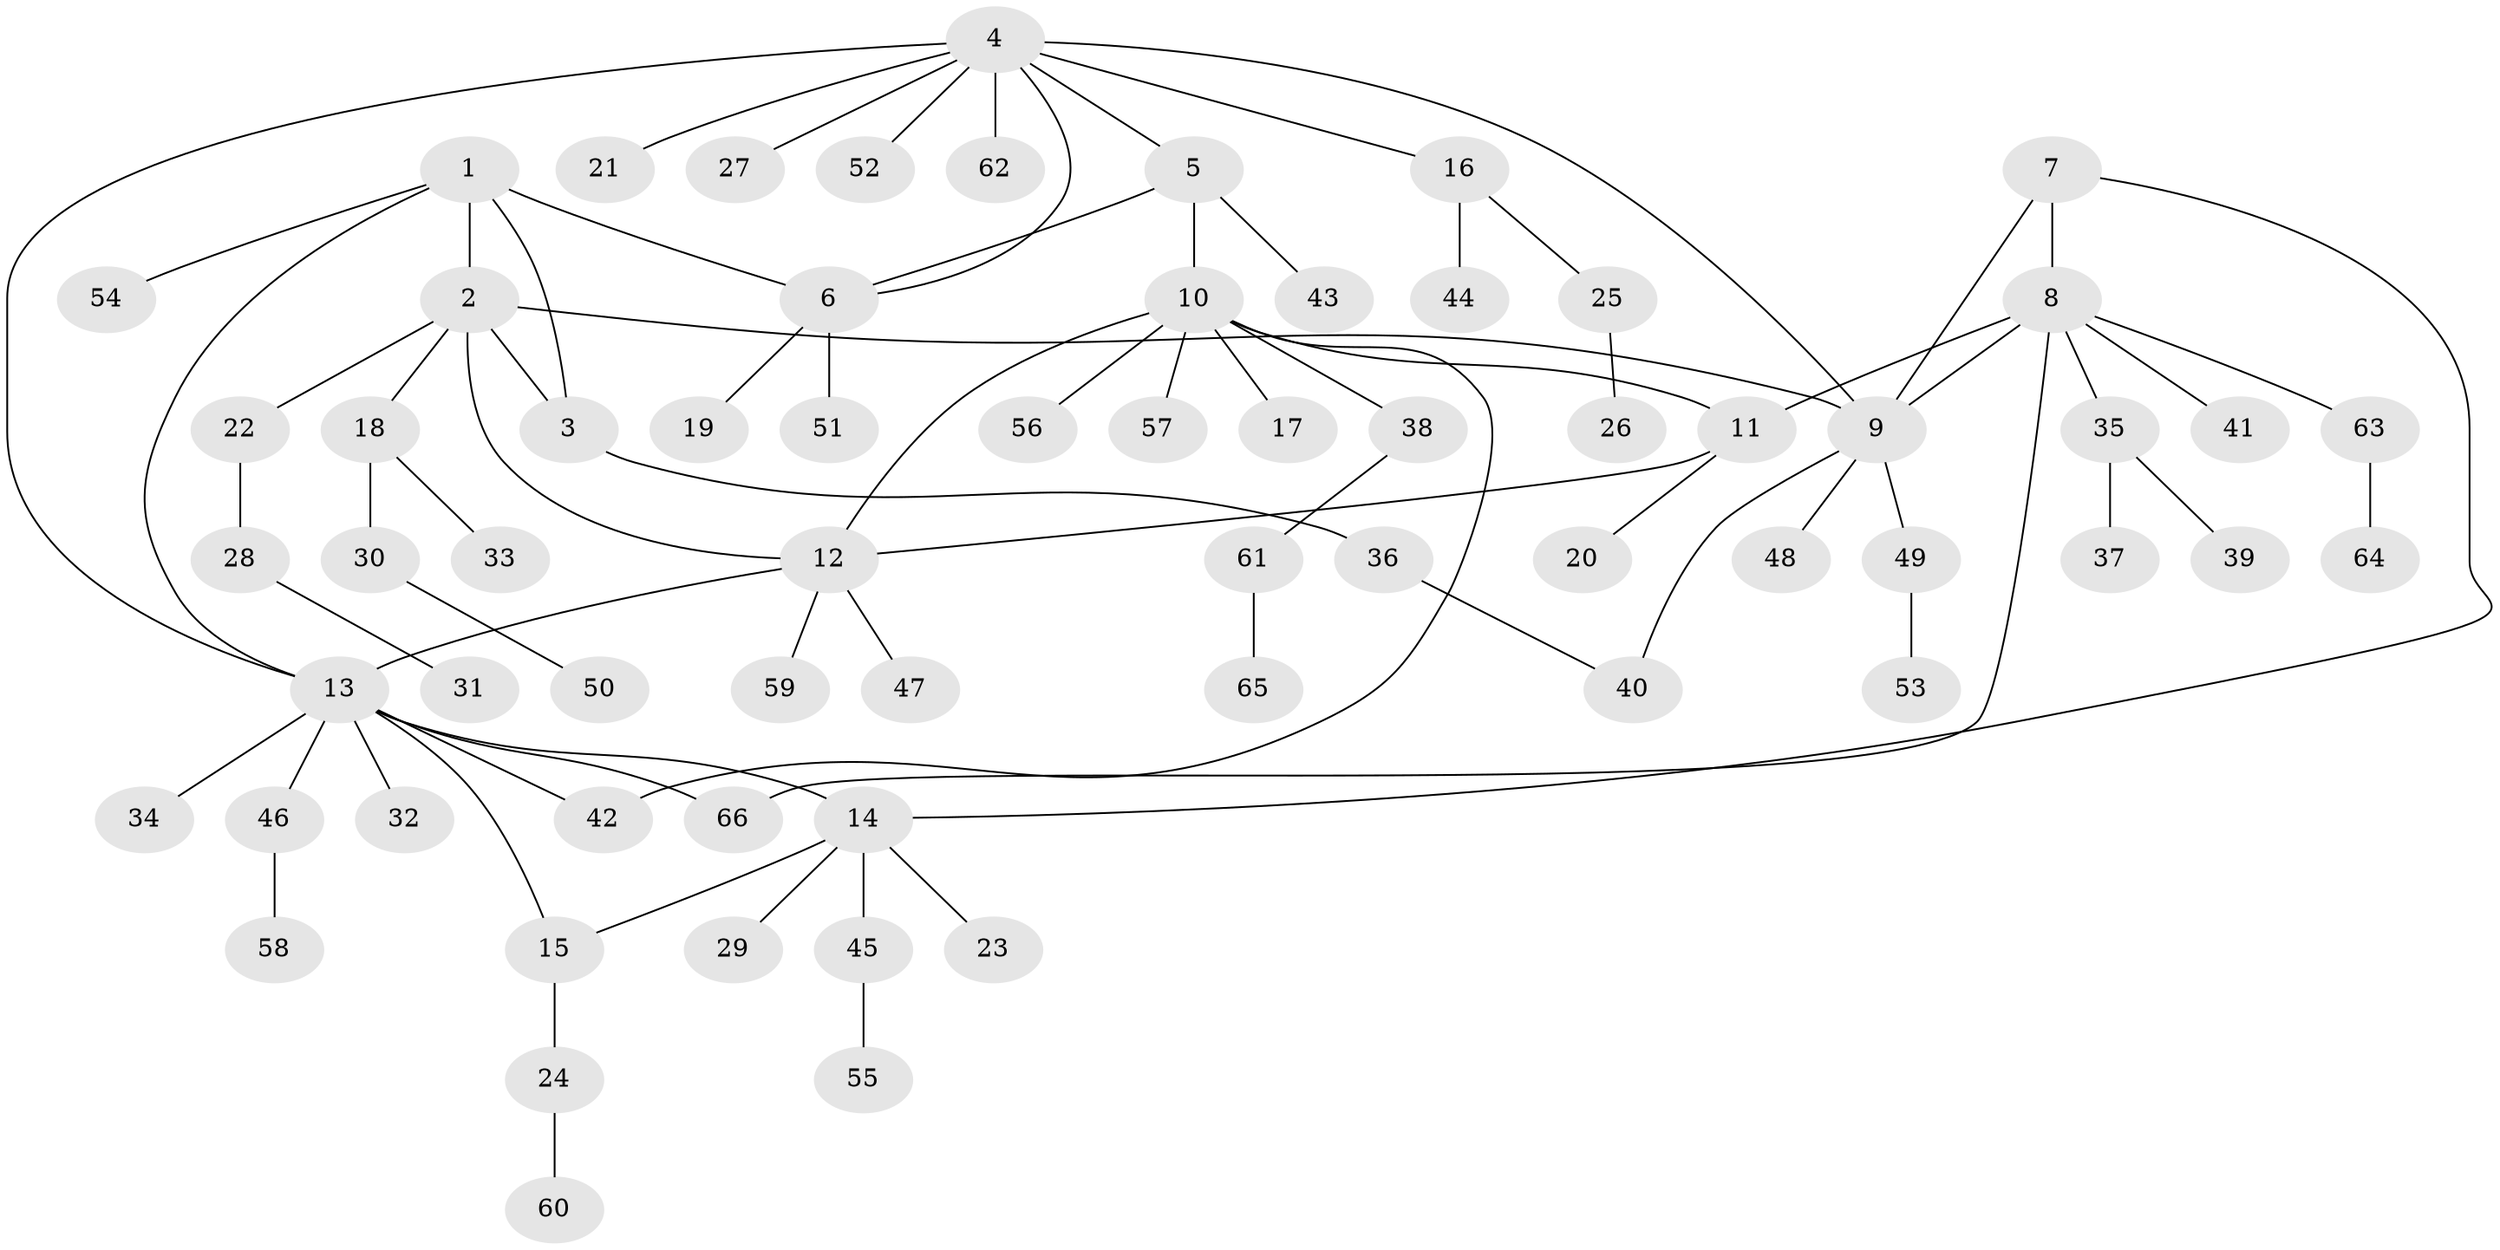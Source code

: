 // Generated by graph-tools (version 1.1) at 2025/54/03/09/25 04:54:54]
// undirected, 66 vertices, 79 edges
graph export_dot {
graph [start="1"]
  node [color=gray90,style=filled];
  1;
  2;
  3;
  4;
  5;
  6;
  7;
  8;
  9;
  10;
  11;
  12;
  13;
  14;
  15;
  16;
  17;
  18;
  19;
  20;
  21;
  22;
  23;
  24;
  25;
  26;
  27;
  28;
  29;
  30;
  31;
  32;
  33;
  34;
  35;
  36;
  37;
  38;
  39;
  40;
  41;
  42;
  43;
  44;
  45;
  46;
  47;
  48;
  49;
  50;
  51;
  52;
  53;
  54;
  55;
  56;
  57;
  58;
  59;
  60;
  61;
  62;
  63;
  64;
  65;
  66;
  1 -- 2;
  1 -- 3;
  1 -- 6;
  1 -- 13;
  1 -- 54;
  2 -- 3;
  2 -- 9;
  2 -- 12;
  2 -- 18;
  2 -- 22;
  3 -- 36;
  4 -- 5;
  4 -- 6;
  4 -- 9;
  4 -- 13;
  4 -- 16;
  4 -- 21;
  4 -- 27;
  4 -- 52;
  4 -- 62;
  5 -- 6;
  5 -- 10;
  5 -- 43;
  6 -- 19;
  6 -- 51;
  7 -- 8;
  7 -- 9;
  7 -- 14;
  8 -- 9;
  8 -- 11;
  8 -- 35;
  8 -- 41;
  8 -- 63;
  8 -- 66;
  9 -- 40;
  9 -- 48;
  9 -- 49;
  10 -- 11;
  10 -- 12;
  10 -- 17;
  10 -- 38;
  10 -- 42;
  10 -- 56;
  10 -- 57;
  11 -- 12;
  11 -- 20;
  12 -- 13;
  12 -- 47;
  12 -- 59;
  13 -- 14;
  13 -- 15;
  13 -- 32;
  13 -- 34;
  13 -- 42;
  13 -- 46;
  13 -- 66;
  14 -- 15;
  14 -- 23;
  14 -- 29;
  14 -- 45;
  15 -- 24;
  16 -- 25;
  16 -- 44;
  18 -- 30;
  18 -- 33;
  22 -- 28;
  24 -- 60;
  25 -- 26;
  28 -- 31;
  30 -- 50;
  35 -- 37;
  35 -- 39;
  36 -- 40;
  38 -- 61;
  45 -- 55;
  46 -- 58;
  49 -- 53;
  61 -- 65;
  63 -- 64;
}
